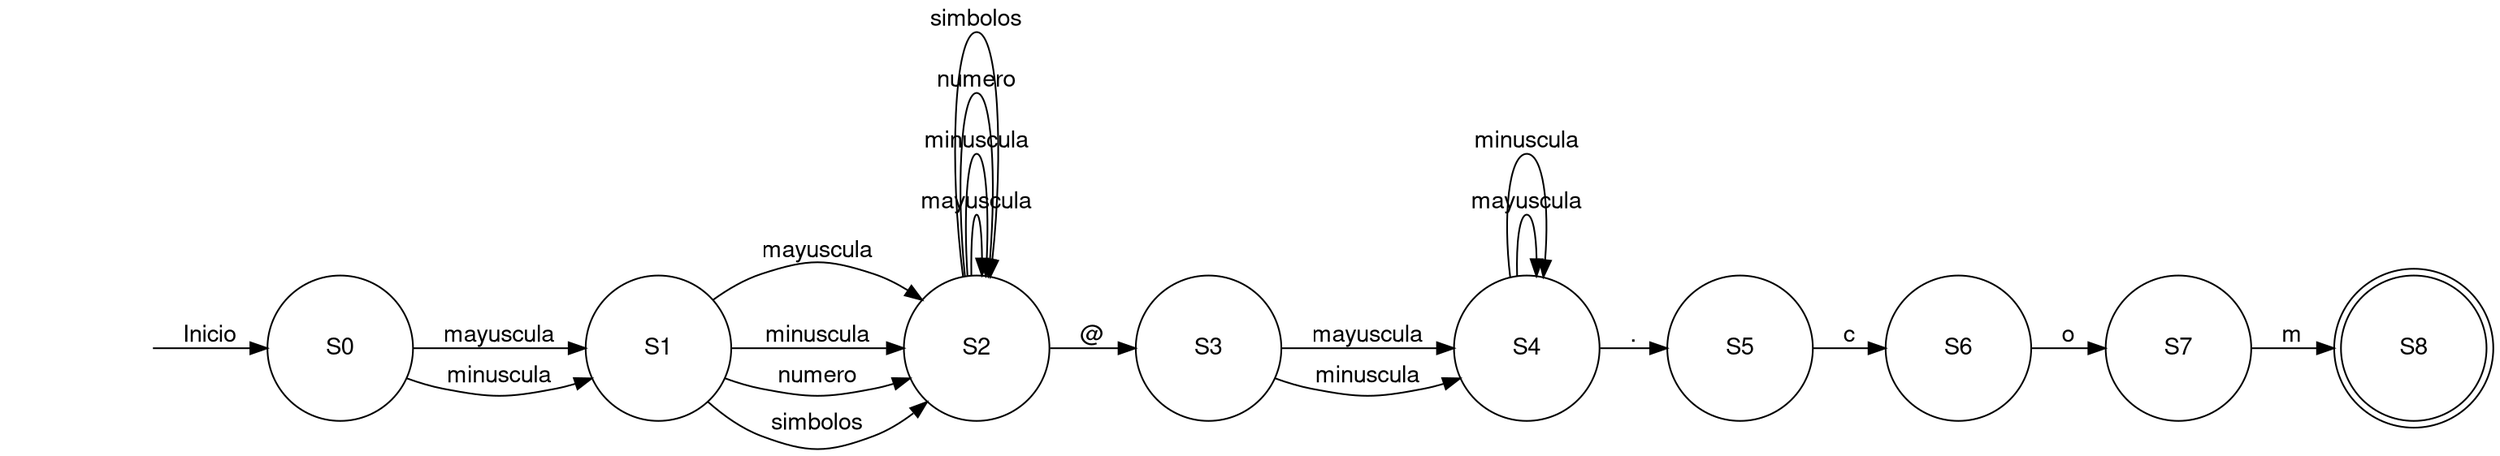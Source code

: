 digraph finite_state_machine {
fontname="Helvetica,Arial,sans-serif"
node [fontname="Helvetica,Arial,sans-serif"]
edge [fontname="Helvetica,Arial,sans-serif"]
rankdir=LR;
nodesep=0.5;
node [shape = circle width = "1.2"]
S[shape=plaintext, label= ""]
S0
S1
S2
S3
S4
S5
S6
S7
S8[shape = doublecircle]
S -> S0 [label = "Inicio"];
S0 -> S1 [label = "mayuscula"];
S0 -> S1 [label = "minuscula"];
S1 -> S2 [label = "mayuscula"];
S1 -> S2 [label = "minuscula"];
S1 -> S2 [label = "numero"];
S1 -> S2 [label = "simbolos"];
S2 -> S2 [label = "mayuscula"];
S2 -> S2 [label = "minuscula"];
S2 -> S2 [label = "numero"];
S2 -> S2 [label = "simbolos"];
S2 -> S3 [label = "@"];
S3 -> S4 [label = "mayuscula"];
S3 -> S4 [label = "minuscula"];
S4 -> S4 [label = "mayuscula"];
S4 -> S4 [label = "minuscula"];
S4 -> S5 [label = "."];
S5 -> S6 [label = "c"];
S6 -> S7 [label = "o"];
S7 -> S8 [label = "m"];
}
